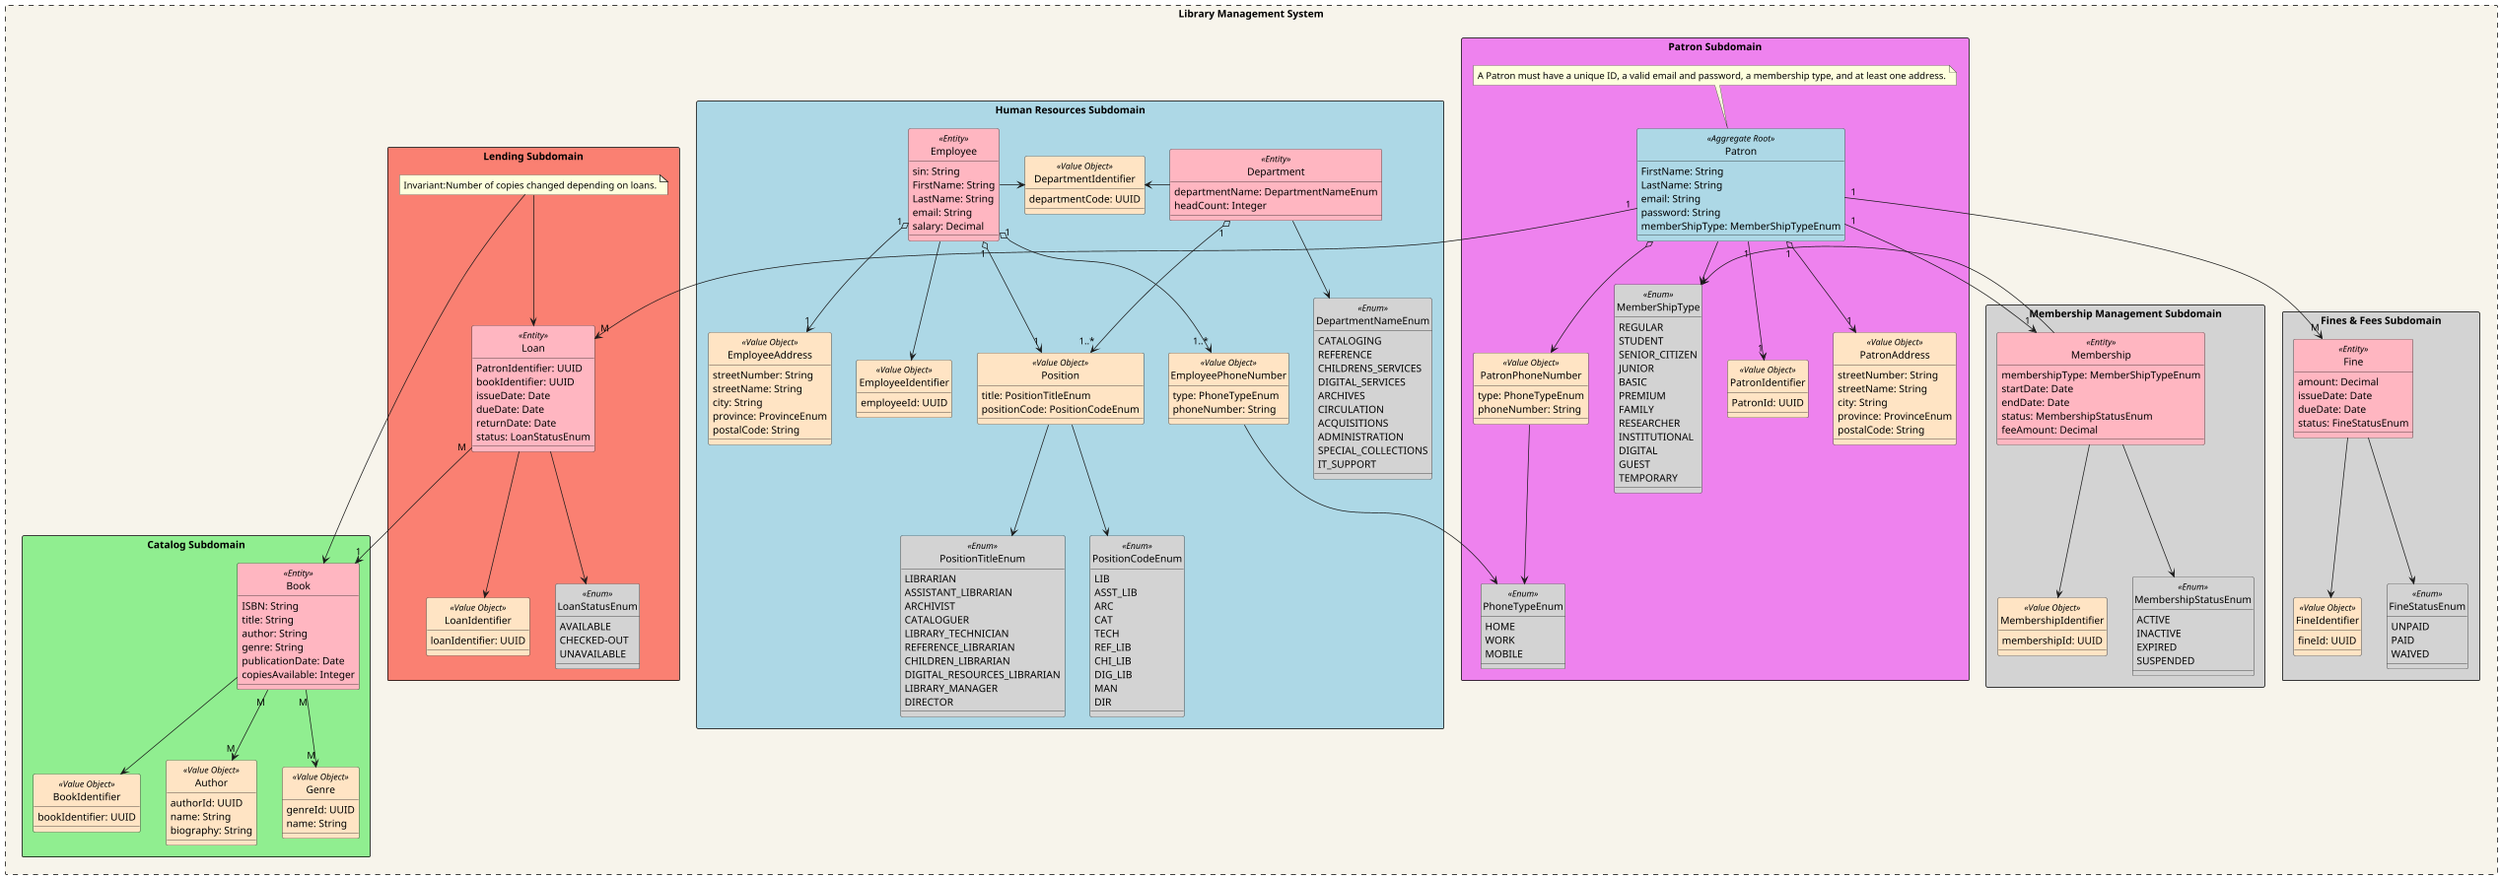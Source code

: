 @startuml
hide circle
top to bottom direction
scale 0.2
!define ENTITY(entityName) class entityName << Entity >>
!define ENUM(enumName) class enumName << Enum >>
!define AGGREGATE(aggregateName) class aggregateName << Aggregate >>
!define AGGREGATE_ROOT(aggregateRootName) class aggregateRootName << Aggregate Root >>
!define AGGREGATE_ROOT_ENTITY(aggregateRootEntityName) class aggregateRootEntityName << Aggregate Root >> << Entity >>
!define VALUE_OBJECT(valueObjectName) class valueObjectName << Value Object >>
skinparam dpi 350
skinparam packageStyle rectangle
skinparam rectangle {
    BackgroundColor #f7f4eb
    BorderColor Black
}

rectangle "Library Management System" as LibraryContext #line.dashed {

    Package "Catalog Subdomain" as CatalogContext <<Rectangle>> #LightGreen {
        ENTITY(Book) #lightpink {
            ISBN: String
            title: String
            author: String
            genre: String
            publicationDate: Date
            copiesAvailable: Integer
        }

        VALUE_OBJECT(BookIdentifier) #Bisque{
            bookIdentifier: UUID
        }

        VALUE_OBJECT(Author) #Bisque {
            authorId: UUID
            name: String
            biography: String
        }

        VALUE_OBJECT(Genre) #Bisque {
            genreId: UUID
            name: String
        }

        Book "M" --> "M" Author
        Book "M" --> "M" Genre
        Book --> BookIdentifier
    }

    Package "Patron Subdomain" as PatronContext <<Rectangle>> #Violet {

    note "A Patron must have a unique ID, a valid email and password, a membership type, and at least one address." as PatronInvariant

        AGGREGATE_ROOT(Patron) #LightBlue {
            FirstName: String
            LastName: String
            email: String
            password: String
            memberShipType: MemberShipTypeEnum
        }

        VALUE_OBJECT(PatronIdentifier) #Bisque {
            PatronId: UUID
        }

        VALUE_OBJECT(PatronAddress) #Bisque {
            streetNumber: String
            streetName: String
            city: String
            province: ProvinceEnum
            postalCode: String
        }

        VALUE_OBJECT(PatronPhoneNumber) #Bisque {
            type: PhoneTypeEnum
            phoneNumber: String
        }

        ENUM(MemberShipType) #LightGray {
            REGULAR
            STUDENT
            SENIOR_CITIZEN
            JUNIOR
            BASIC
            PREMIUM
            FAMILY
            RESEARCHER
            INSTITUTIONAL
            DIGITAL
            GUEST
            TEMPORARY
        }

        ENUM(PhoneTypeEnum) #LightGray {
            HOME
            WORK
            MOBILE
        }

        Patron "1" --> "1" PatronIdentifier
        Patron --> MemberShipType
        Patron "1" o-->"1" PatronAddress
        Patron o--> PatronPhoneNumber
        PatronPhoneNumber --> PhoneTypeEnum
        PatronInvariant --> Patron
    }

    Package "Human Resources Subdomain" as EmployeeContext <<Rectangle>> #LightBlue {
        ENTITY(Department) #lightpink {
            departmentName: DepartmentNameEnum
            headCount: Integer
        }

        VALUE_OBJECT(DepartmentIdentifier) #Bisque {
            departmentCode: UUID
        }

        ENTITY(Employee) #lightpink {
            sin: String
            FirstName: String
            LastName: String
            email: String
            salary: Decimal
        }

        VALUE_OBJECT(EmployeeIdentifier) #Bisque {
            employeeId: UUID
        }

        VALUE_OBJECT(EmployeePhoneNumber) #Bisque {
            type: PhoneTypeEnum
            phoneNumber: String
        }

        VALUE_OBJECT(EmployeeAddress) #Bisque {
            streetNumber: String
            streetName: String
            city: String
            province: ProvinceEnum
            postalCode: String
        }

        VALUE_OBJECT(Position) #Bisque {
            title: PositionTitleEnum
            positionCode: PositionCodeEnum
        }

        ENUM(PositionTitleEnum) #LightGray{
                        LIBRARIAN
                        ASSISTANT_LIBRARIAN
                        ARCHIVIST
                        CATALOGUER
                        LIBRARY_TECHNICIAN
                        REFERENCE_LIBRARIAN
                        CHILDREN_LIBRARIAN
                        DIGITAL_RESOURCES_LIBRARIAN
                        LIBRARY_MANAGER
                        DIRECTOR
                    }

                    ENUM(PositionCodeEnum) #LightGray{
                        LIB
                        ASST_LIB
                        ARC
                        CAT
                        TECH
                        REF_LIB
                        CHI_LIB
                        DIG_LIB
                        MAN
                        DIR
                    }

                    ENUM(DepartmentNameEnum) #LightGray{
                        CATALOGING
                        REFERENCE
                        CHILDRENS_SERVICES
                        DIGITAL_SERVICES
                        ARCHIVES
                        CIRCULATION
                        ACQUISITIONS
                        ADMINISTRATION
                        SPECIAL_COLLECTIONS
                        IT_SUPPORT
                    }

        Employee --> EmployeeIdentifier
        Employee "1" o--> "1" EmployeeAddress
        Employee "1" o--> "1..*" EmployeePhoneNumber
        EmployeePhoneNumber --> PhoneTypeEnum
        Department -L-> DepartmentIdentifier
        Employee -R-> DepartmentIdentifier
        Department "1" o--> "1..*" Position
        Department --> DepartmentNameEnum
        Employee "1" o--> "1" Position
        Position --> PositionTitleEnum
        Position --> PositionCodeEnum
    }

    Package "Lending Subdomain" as LendingContext <<Rectangle>> #Salmon {
    note "Invariant:Number of copies changed depending on loans." as LoanInvariant
        ENTITY(Loan) #lightpink {
            PatronIdentifier: UUID
            bookIdentifier: UUID
            issueDate: Date
            dueDate: Date
            returnDate: Date
            status: LoanStatusEnum
        }

        VALUE_OBJECT(LoanIdentifier) #Bisque {
            loanIdentifier: UUID
        }


        ENUM(LoanStatusEnum) #LightGray {
            AVAILABLE
            CHECKED-OUT
            UNAVAILABLE
        }


        Patron "1" --> "M" Loan
        Loan "M" --> "1" Book
        Loan --> LoanIdentifier
        Loan --> LoanStatusEnum
        LoanInvariant --> Loan
        LoanInvariant --> Book
    }

    Package "Membership Management Subdomain" as MembershipContext <<Rectangle>> #LightGray {
        ENTITY(Membership) #lightpink {
            membershipType: MemberShipTypeEnum
            startDate: Date
            endDate: Date
            status: MembershipStatusEnum
            feeAmount: Decimal
        }

        VALUE_OBJECT(MembershipIdentifier) #Bisque {
            membershipId: UUID
        }

        ENUM(MembershipStatusEnum) #LightGray {
            ACTIVE
            INACTIVE
            EXPIRED
            SUSPENDED
        }

        Patron "1" --> "1" Membership
        Membership --> MembershipIdentifier
        Membership --> MembershipStatusEnum
        Membership --> MemberShipType
    }

    Package "Fines & Fees Subdomain" as FinesContext <<Rectangle>> #LightGray {
        ENTITY(Fine) #lightpink {
            amount: Decimal
            issueDate: Date
            dueDate: Date
            status: FineStatusEnum
        }

        VALUE_OBJECT(FineIdentifier) #Bisque {
            fineId: UUID
        }

        ENUM(FineStatusEnum) #LightGray {
            UNPAID
            PAID
            WAIVED
        }

        Patron "1" --> "M" Fine
        Fine --> FineIdentifier
        Fine --> FineStatusEnum
    }


}
@enduml
